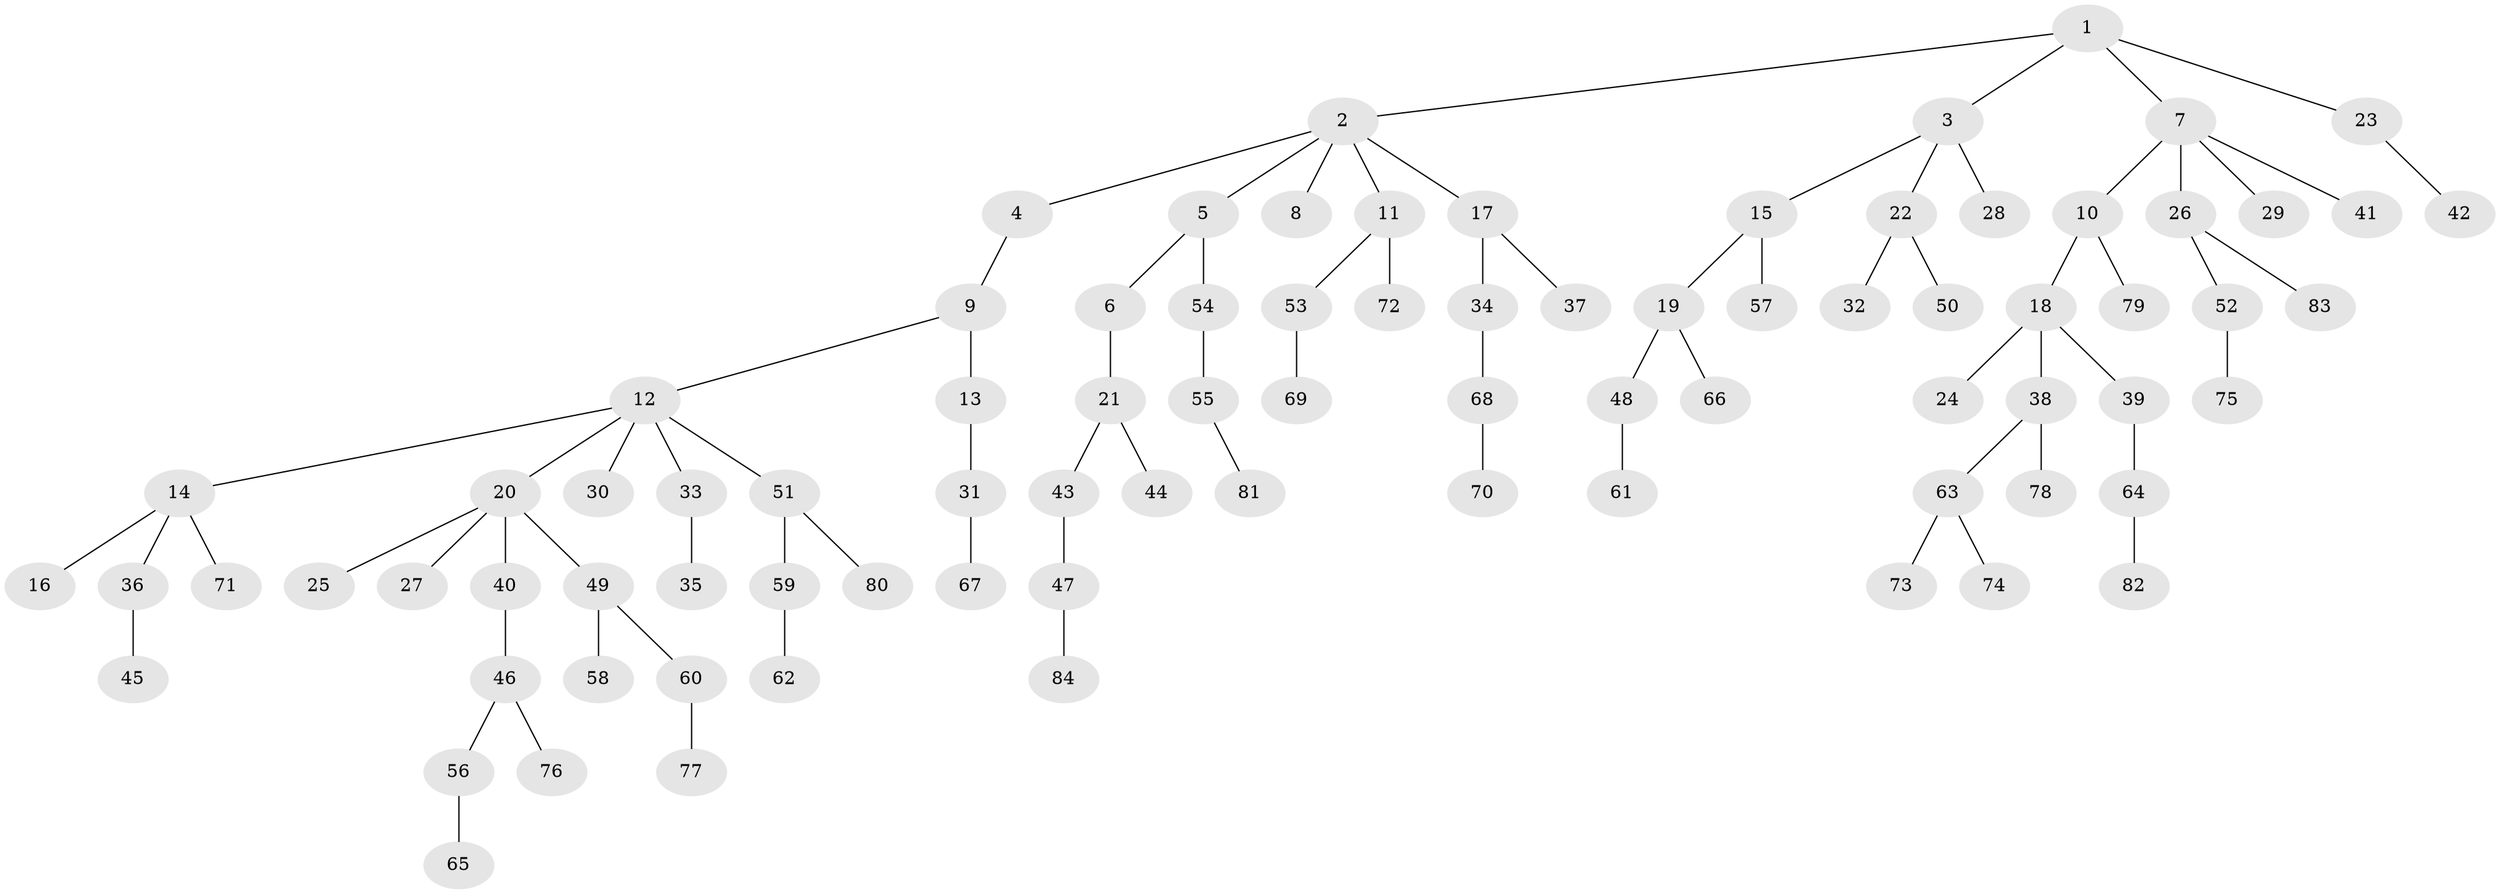 // coarse degree distribution, {3: 0.1, 2: 0.42, 4: 0.06, 5: 0.04, 1: 0.38}
// Generated by graph-tools (version 1.1) at 2025/37/03/04/25 23:37:21]
// undirected, 84 vertices, 83 edges
graph export_dot {
  node [color=gray90,style=filled];
  1;
  2;
  3;
  4;
  5;
  6;
  7;
  8;
  9;
  10;
  11;
  12;
  13;
  14;
  15;
  16;
  17;
  18;
  19;
  20;
  21;
  22;
  23;
  24;
  25;
  26;
  27;
  28;
  29;
  30;
  31;
  32;
  33;
  34;
  35;
  36;
  37;
  38;
  39;
  40;
  41;
  42;
  43;
  44;
  45;
  46;
  47;
  48;
  49;
  50;
  51;
  52;
  53;
  54;
  55;
  56;
  57;
  58;
  59;
  60;
  61;
  62;
  63;
  64;
  65;
  66;
  67;
  68;
  69;
  70;
  71;
  72;
  73;
  74;
  75;
  76;
  77;
  78;
  79;
  80;
  81;
  82;
  83;
  84;
  1 -- 2;
  1 -- 3;
  1 -- 7;
  1 -- 23;
  2 -- 4;
  2 -- 5;
  2 -- 8;
  2 -- 11;
  2 -- 17;
  3 -- 15;
  3 -- 22;
  3 -- 28;
  4 -- 9;
  5 -- 6;
  5 -- 54;
  6 -- 21;
  7 -- 10;
  7 -- 26;
  7 -- 29;
  7 -- 41;
  9 -- 12;
  9 -- 13;
  10 -- 18;
  10 -- 79;
  11 -- 53;
  11 -- 72;
  12 -- 14;
  12 -- 20;
  12 -- 30;
  12 -- 33;
  12 -- 51;
  13 -- 31;
  14 -- 16;
  14 -- 36;
  14 -- 71;
  15 -- 19;
  15 -- 57;
  17 -- 34;
  17 -- 37;
  18 -- 24;
  18 -- 38;
  18 -- 39;
  19 -- 48;
  19 -- 66;
  20 -- 25;
  20 -- 27;
  20 -- 40;
  20 -- 49;
  21 -- 43;
  21 -- 44;
  22 -- 32;
  22 -- 50;
  23 -- 42;
  26 -- 52;
  26 -- 83;
  31 -- 67;
  33 -- 35;
  34 -- 68;
  36 -- 45;
  38 -- 63;
  38 -- 78;
  39 -- 64;
  40 -- 46;
  43 -- 47;
  46 -- 56;
  46 -- 76;
  47 -- 84;
  48 -- 61;
  49 -- 58;
  49 -- 60;
  51 -- 59;
  51 -- 80;
  52 -- 75;
  53 -- 69;
  54 -- 55;
  55 -- 81;
  56 -- 65;
  59 -- 62;
  60 -- 77;
  63 -- 73;
  63 -- 74;
  64 -- 82;
  68 -- 70;
}
